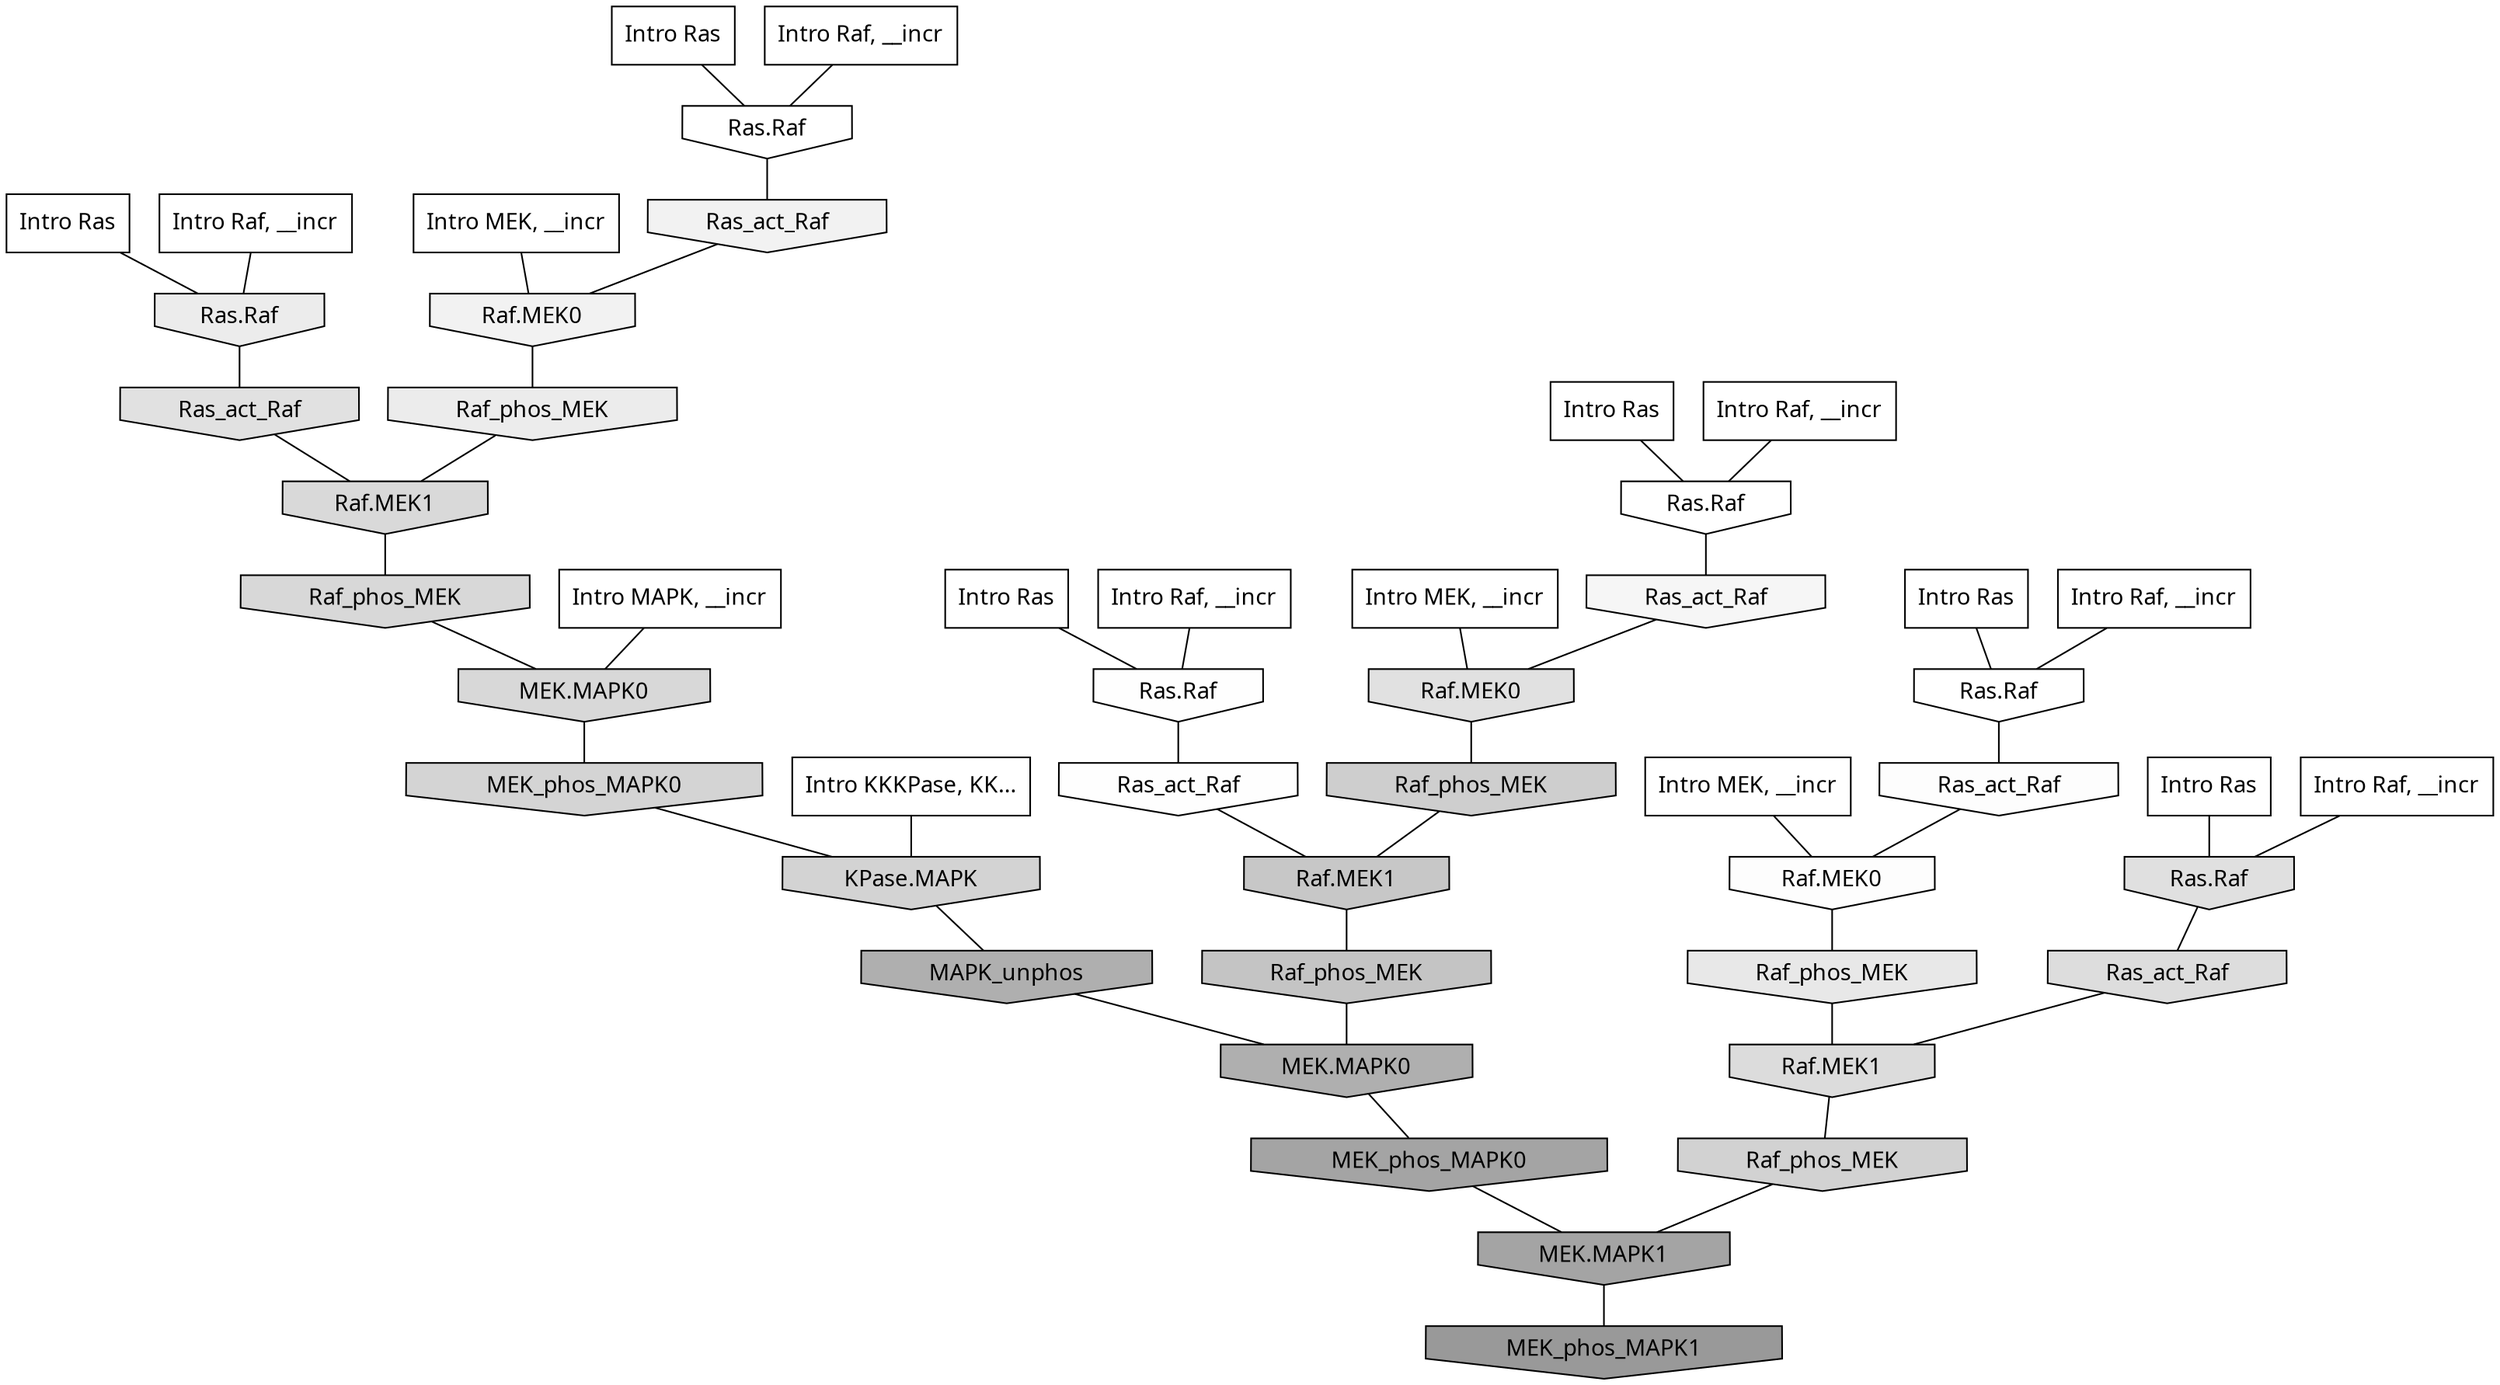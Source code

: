 digraph G{
  rankdir="TB";
  ranksep=0.30;
  node [fontname="CMU Serif"];
  edge [fontname="CMU Serif"];
  
  18 [label="Intro Ras", shape=rectangle, style=filled, fillcolor="0.000 0.000 1.000"]
  
  19 [label="Intro Ras", shape=rectangle, style=filled, fillcolor="0.000 0.000 1.000"]
  
  25 [label="Intro Ras", shape=rectangle, style=filled, fillcolor="0.000 0.000 1.000"]
  
  49 [label="Intro Ras", shape=rectangle, style=filled, fillcolor="0.000 0.000 1.000"]
  
  50 [label="Intro Ras", shape=rectangle, style=filled, fillcolor="0.000 0.000 1.000"]
  
  58 [label="Intro Ras", shape=rectangle, style=filled, fillcolor="0.000 0.000 1.000"]
  
  112 [label="Intro Raf, __incr", shape=rectangle, style=filled, fillcolor="0.000 0.000 1.000"]
  
  124 [label="Intro Raf, __incr", shape=rectangle, style=filled, fillcolor="0.000 0.000 1.000"]
  
  911 [label="Intro Raf, __incr", shape=rectangle, style=filled, fillcolor="0.000 0.000 1.000"]
  
  942 [label="Intro Raf, __incr", shape=rectangle, style=filled, fillcolor="0.000 0.000 1.000"]
  
  970 [label="Intro Raf, __incr", shape=rectangle, style=filled, fillcolor="0.000 0.000 1.000"]
  
  979 [label="Intro Raf, __incr", shape=rectangle, style=filled, fillcolor="0.000 0.000 1.000"]
  
  1223 [label="Intro MEK, __incr", shape=rectangle, style=filled, fillcolor="0.000 0.000 1.000"]
  
  1497 [label="Intro MEK, __incr", shape=rectangle, style=filled, fillcolor="0.000 0.000 1.000"]
  
  1813 [label="Intro MEK, __incr", shape=rectangle, style=filled, fillcolor="0.000 0.000 1.000"]
  
  2721 [label="Intro MAPK, __incr", shape=rectangle, style=filled, fillcolor="0.000 0.000 1.000"]
  
  3135 [label="Intro KKKPase, KK...", shape=rectangle, style=filled, fillcolor="0.000 0.000 1.000"]
  
  3262 [label="Ras.Raf", shape=invhouse, style=filled, fillcolor="0.000 0.000 1.000"]
  
  3266 [label="Ras.Raf", shape=invhouse, style=filled, fillcolor="0.000 0.000 1.000"]
  
  3271 [label="Ras.Raf", shape=invhouse, style=filled, fillcolor="0.000 0.000 1.000"]
  
  3353 [label="Ras.Raf", shape=invhouse, style=filled, fillcolor="0.000 0.000 0.995"]
  
  3356 [label="Ras_act_Raf", shape=invhouse, style=filled, fillcolor="0.000 0.000 0.994"]
  
  3416 [label="Ras_act_Raf", shape=invhouse, style=filled, fillcolor="0.000 0.000 0.990"]
  
  3418 [label="Raf.MEK0", shape=invhouse, style=filled, fillcolor="0.000 0.000 0.990"]
  
  3742 [label="Ras_act_Raf", shape=invhouse, style=filled, fillcolor="0.000 0.000 0.963"]
  
  4129 [label="Ras_act_Raf", shape=invhouse, style=filled, fillcolor="0.000 0.000 0.946"]
  
  4132 [label="Raf.MEK0", shape=invhouse, style=filled, fillcolor="0.000 0.000 0.946"]
  
  4593 [label="Raf_phos_MEK", shape=invhouse, style=filled, fillcolor="0.000 0.000 0.925"]
  
  4659 [label="Ras.Raf", shape=invhouse, style=filled, fillcolor="0.000 0.000 0.923"]
  
  4981 [label="Raf_phos_MEK", shape=invhouse, style=filled, fillcolor="0.000 0.000 0.910"]
  
  5721 [label="Ras_act_Raf", shape=invhouse, style=filled, fillcolor="0.000 0.000 0.882"]
  
  5835 [label="Raf.MEK0", shape=invhouse, style=filled, fillcolor="0.000 0.000 0.879"]
  
  5869 [label="Ras.Raf", shape=invhouse, style=filled, fillcolor="0.000 0.000 0.878"]
  
  6215 [label="Ras_act_Raf", shape=invhouse, style=filled, fillcolor="0.000 0.000 0.866"]
  
  6304 [label="Raf.MEK1", shape=invhouse, style=filled, fillcolor="0.000 0.000 0.863"]
  
  6916 [label="Raf.MEK1", shape=invhouse, style=filled, fillcolor="0.000 0.000 0.848"]
  
  7046 [label="Raf_phos_MEK", shape=invhouse, style=filled, fillcolor="0.000 0.000 0.845"]
  
  7048 [label="MEK.MAPK0", shape=invhouse, style=filled, fillcolor="0.000 0.000 0.845"]
  
  7820 [label="MEK_phos_MAPK0", shape=invhouse, style=filled, fillcolor="0.000 0.000 0.830"]
  
  7922 [label="KPase.MAPK", shape=invhouse, style=filled, fillcolor="0.000 0.000 0.827"]
  
  8202 [label="Raf_phos_MEK", shape=invhouse, style=filled, fillcolor="0.000 0.000 0.822"]
  
  8966 [label="Raf_phos_MEK", shape=invhouse, style=filled, fillcolor="0.000 0.000 0.807"]
  
  10825 [label="Raf.MEK1", shape=invhouse, style=filled, fillcolor="0.000 0.000 0.781"]
  
  11898 [label="Raf_phos_MEK", shape=invhouse, style=filled, fillcolor="0.000 0.000 0.767"]
  
  18113 [label="MAPK_unphos", shape=invhouse, style=filled, fillcolor="0.000 0.000 0.684"]
  
  18114 [label="MEK.MAPK0", shape=invhouse, style=filled, fillcolor="0.000 0.000 0.684"]
  
  19530 [label="MEK_phos_MAPK0", shape=invhouse, style=filled, fillcolor="0.000 0.000 0.643"]
  
  19531 [label="MEK.MAPK1", shape=invhouse, style=filled, fillcolor="0.000 0.000 0.643"]
  
  20673 [label="MEK_phos_MAPK1", shape=invhouse, style=filled, fillcolor="0.000 0.000 0.600"]
  
  
  19531 -> 20673 [dir=none, color="0.000 0.000 0.000"] 
  19530 -> 19531 [dir=none, color="0.000 0.000 0.000"] 
  18114 -> 19530 [dir=none, color="0.000 0.000 0.000"] 
  18113 -> 18114 [dir=none, color="0.000 0.000 0.000"] 
  11898 -> 18114 [dir=none, color="0.000 0.000 0.000"] 
  10825 -> 11898 [dir=none, color="0.000 0.000 0.000"] 
  8966 -> 10825 [dir=none, color="0.000 0.000 0.000"] 
  8202 -> 19531 [dir=none, color="0.000 0.000 0.000"] 
  7922 -> 18113 [dir=none, color="0.000 0.000 0.000"] 
  7820 -> 7922 [dir=none, color="0.000 0.000 0.000"] 
  7048 -> 7820 [dir=none, color="0.000 0.000 0.000"] 
  7046 -> 7048 [dir=none, color="0.000 0.000 0.000"] 
  6916 -> 7046 [dir=none, color="0.000 0.000 0.000"] 
  6304 -> 8202 [dir=none, color="0.000 0.000 0.000"] 
  6215 -> 6304 [dir=none, color="0.000 0.000 0.000"] 
  5869 -> 6215 [dir=none, color="0.000 0.000 0.000"] 
  5835 -> 8966 [dir=none, color="0.000 0.000 0.000"] 
  5721 -> 6916 [dir=none, color="0.000 0.000 0.000"] 
  4981 -> 6304 [dir=none, color="0.000 0.000 0.000"] 
  4659 -> 5721 [dir=none, color="0.000 0.000 0.000"] 
  4593 -> 6916 [dir=none, color="0.000 0.000 0.000"] 
  4132 -> 4593 [dir=none, color="0.000 0.000 0.000"] 
  4129 -> 4132 [dir=none, color="0.000 0.000 0.000"] 
  3742 -> 5835 [dir=none, color="0.000 0.000 0.000"] 
  3418 -> 4981 [dir=none, color="0.000 0.000 0.000"] 
  3416 -> 3418 [dir=none, color="0.000 0.000 0.000"] 
  3356 -> 10825 [dir=none, color="0.000 0.000 0.000"] 
  3353 -> 3356 [dir=none, color="0.000 0.000 0.000"] 
  3271 -> 4129 [dir=none, color="0.000 0.000 0.000"] 
  3266 -> 3742 [dir=none, color="0.000 0.000 0.000"] 
  3262 -> 3416 [dir=none, color="0.000 0.000 0.000"] 
  3135 -> 7922 [dir=none, color="0.000 0.000 0.000"] 
  2721 -> 7048 [dir=none, color="0.000 0.000 0.000"] 
  1813 -> 4132 [dir=none, color="0.000 0.000 0.000"] 
  1497 -> 5835 [dir=none, color="0.000 0.000 0.000"] 
  1223 -> 3418 [dir=none, color="0.000 0.000 0.000"] 
  979 -> 3271 [dir=none, color="0.000 0.000 0.000"] 
  970 -> 3266 [dir=none, color="0.000 0.000 0.000"] 
  942 -> 3353 [dir=none, color="0.000 0.000 0.000"] 
  911 -> 5869 [dir=none, color="0.000 0.000 0.000"] 
  124 -> 4659 [dir=none, color="0.000 0.000 0.000"] 
  112 -> 3262 [dir=none, color="0.000 0.000 0.000"] 
  58 -> 3353 [dir=none, color="0.000 0.000 0.000"] 
  50 -> 3271 [dir=none, color="0.000 0.000 0.000"] 
  49 -> 5869 [dir=none, color="0.000 0.000 0.000"] 
  25 -> 3266 [dir=none, color="0.000 0.000 0.000"] 
  19 -> 3262 [dir=none, color="0.000 0.000 0.000"] 
  18 -> 4659 [dir=none, color="0.000 0.000 0.000"] 
  
  }
